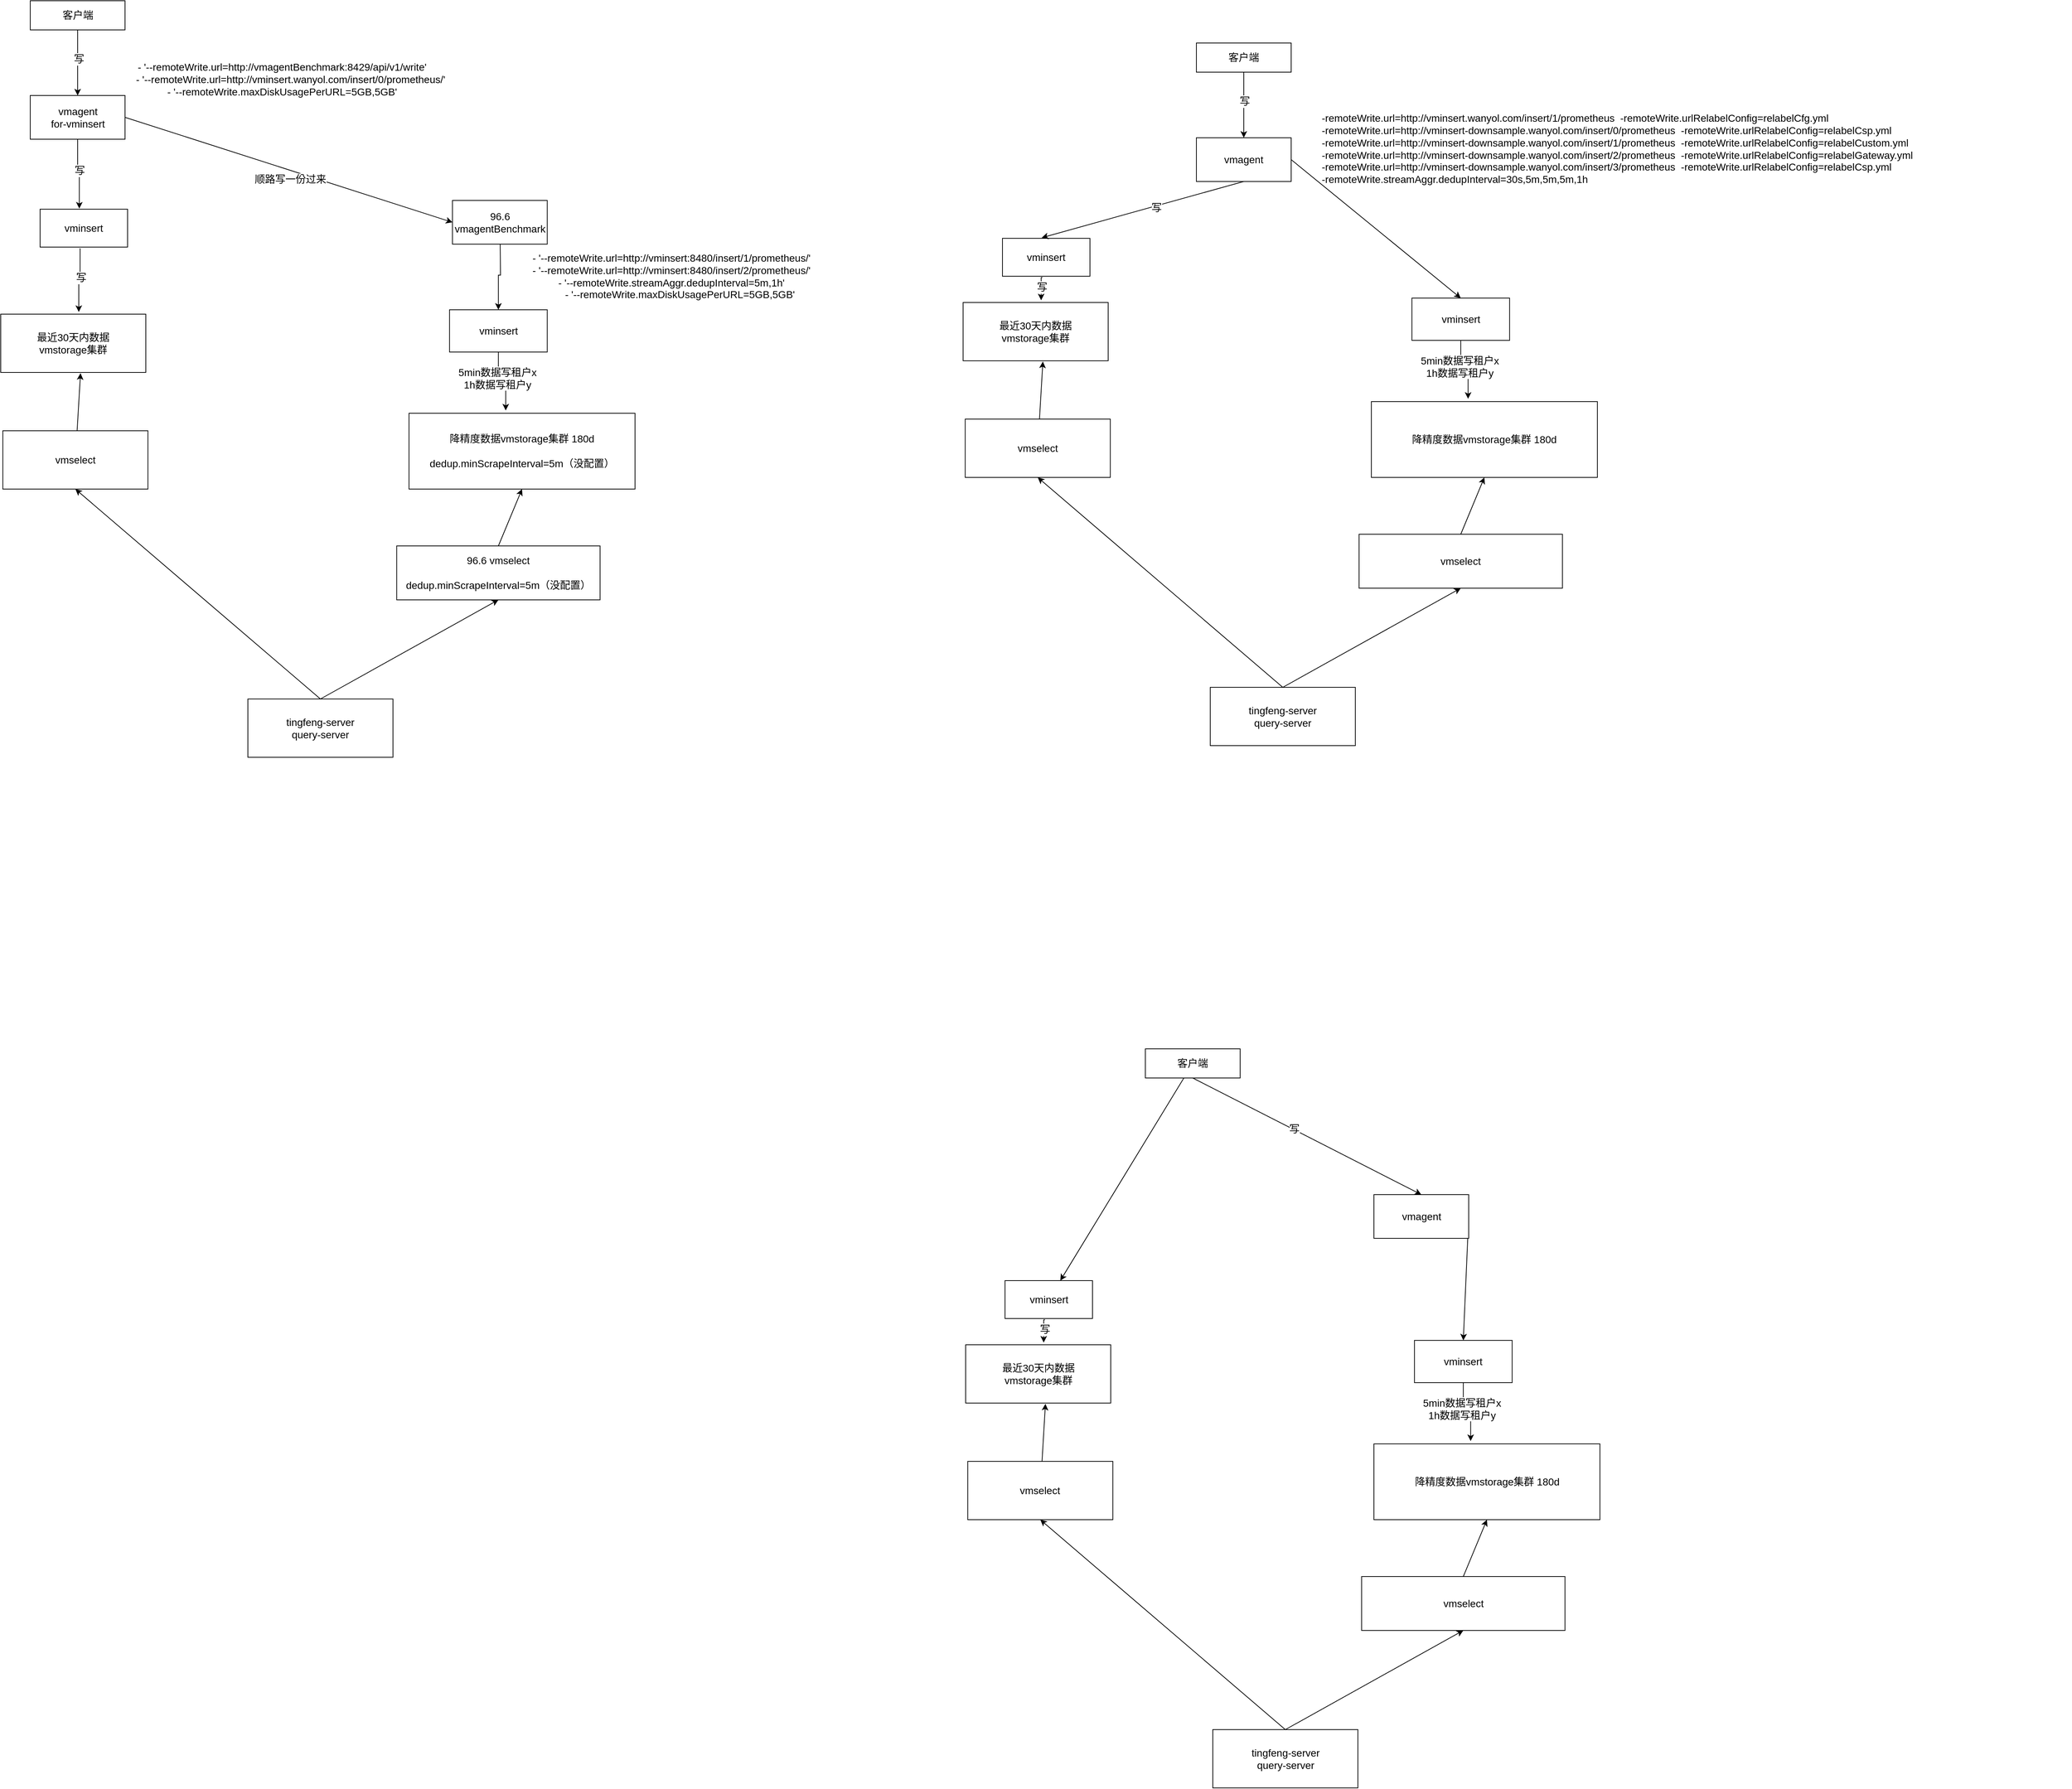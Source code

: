 <mxfile version="24.4.15" type="github">
  <diagram name="第 1 页" id="T7uyHK-B_JqTSwR-4mf9">
    <mxGraphModel dx="3218" dy="-11768" grid="1" gridSize="10" guides="1" tooltips="1" connect="1" arrows="1" fold="1" page="1" pageScale="1" pageWidth="827" pageHeight="1169" math="0" shadow="0">
      <root>
        <mxCell id="0" />
        <mxCell id="1" parent="0" />
        <mxCell id="qLwv4cue99co9azmEMkJ-1" value="最近30天内数据&lt;br style=&quot;font-size: 14px;&quot;&gt;vmstorage集群" style="rounded=0;whiteSpace=wrap;html=1;fontSize=14;" parent="1" vertex="1">
          <mxGeometry x="-720" y="14132" width="199" height="80" as="geometry" />
        </mxCell>
        <mxCell id="qLwv4cue99co9azmEMkJ-2" value="降精度数据vmstorage集群 180d&lt;br style=&quot;font-size: 14px;&quot;&gt;&lt;br style=&quot;font-size: 14px;&quot;&gt;dedup.minScrapeInterval=5m（没配置）" style="rounded=0;whiteSpace=wrap;html=1;fontSize=14;" parent="1" vertex="1">
          <mxGeometry x="-160" y="14268" width="310" height="104" as="geometry" />
        </mxCell>
        <mxCell id="qLwv4cue99co9azmEMkJ-3" style="rounded=0;orthogonalLoop=1;jettySize=auto;html=1;exitX=1;exitY=0.5;exitDx=0;exitDy=0;entryX=0;entryY=0.5;entryDx=0;entryDy=0;fontSize=14;" parent="1" source="qLwv4cue99co9azmEMkJ-5" target="qLwv4cue99co9azmEMkJ-8" edge="1">
          <mxGeometry relative="1" as="geometry" />
        </mxCell>
        <mxCell id="qLwv4cue99co9azmEMkJ-4" value="顺路写一份过来" style="edgeLabel;html=1;align=center;verticalAlign=middle;resizable=0;points=[];fontSize=14;" parent="qLwv4cue99co9azmEMkJ-3" vertex="1" connectable="0">
          <mxGeometry x="0.04" y="-5" relative="1" as="geometry">
            <mxPoint x="-6" y="5" as="offset" />
          </mxGeometry>
        </mxCell>
        <mxCell id="qLwv4cue99co9azmEMkJ-5" value="vmagent&lt;br&gt;for-vminsert" style="rounded=0;whiteSpace=wrap;html=1;fontSize=14;" parent="1" vertex="1">
          <mxGeometry x="-679.5" y="13832" width="130" height="60" as="geometry" />
        </mxCell>
        <mxCell id="qLwv4cue99co9azmEMkJ-6" style="edgeStyle=orthogonalEdgeStyle;rounded=0;orthogonalLoop=1;jettySize=auto;html=1;entryX=0.5;entryY=0;entryDx=0;entryDy=0;fontSize=14;" parent="1" target="qLwv4cue99co9azmEMkJ-10" edge="1">
          <mxGeometry relative="1" as="geometry">
            <mxPoint x="-35" y="14030" as="sourcePoint" />
          </mxGeometry>
        </mxCell>
        <mxCell id="qLwv4cue99co9azmEMkJ-8" value="96.6&lt;br style=&quot;font-size: 14px;&quot;&gt;vmagentBenchmark" style="rounded=0;whiteSpace=wrap;html=1;fontSize=14;" parent="1" vertex="1">
          <mxGeometry x="-100.39" y="13976" width="130" height="60" as="geometry" />
        </mxCell>
        <mxCell id="qLwv4cue99co9azmEMkJ-9" value="vminsert" style="rounded=0;whiteSpace=wrap;html=1;fontSize=14;" parent="1" vertex="1">
          <mxGeometry x="-666" y="13988" width="120" height="52" as="geometry" />
        </mxCell>
        <mxCell id="qLwv4cue99co9azmEMkJ-10" value="vminsert" style="rounded=0;whiteSpace=wrap;html=1;fontSize=14;" parent="1" vertex="1">
          <mxGeometry x="-104.39" y="14126" width="134" height="58" as="geometry" />
        </mxCell>
        <mxCell id="qLwv4cue99co9azmEMkJ-11" style="edgeStyle=orthogonalEdgeStyle;rounded=0;orthogonalLoop=1;jettySize=auto;html=1;exitX=0.5;exitY=1;exitDx=0;exitDy=0;entryX=0.448;entryY=-0.016;entryDx=0;entryDy=0;entryPerimeter=0;fontSize=14;" parent="1" source="qLwv4cue99co9azmEMkJ-5" target="qLwv4cue99co9azmEMkJ-9" edge="1">
          <mxGeometry relative="1" as="geometry" />
        </mxCell>
        <mxCell id="qLwv4cue99co9azmEMkJ-12" value="写" style="edgeLabel;html=1;align=center;verticalAlign=middle;resizable=0;points=[];fontSize=14;" parent="qLwv4cue99co9azmEMkJ-11" vertex="1" connectable="0">
          <mxGeometry x="-0.131" y="2" relative="1" as="geometry">
            <mxPoint as="offset" />
          </mxGeometry>
        </mxCell>
        <mxCell id="qLwv4cue99co9azmEMkJ-13" style="edgeStyle=orthogonalEdgeStyle;rounded=0;orthogonalLoop=1;jettySize=auto;html=1;exitX=0.457;exitY=1.032;exitDx=0;exitDy=0;entryX=0.538;entryY=-0.037;entryDx=0;entryDy=0;entryPerimeter=0;exitPerimeter=0;fontSize=14;" parent="1" source="qLwv4cue99co9azmEMkJ-9" target="qLwv4cue99co9azmEMkJ-1" edge="1">
          <mxGeometry relative="1" as="geometry" />
        </mxCell>
        <mxCell id="qLwv4cue99co9azmEMkJ-14" value="写" style="edgeLabel;html=1;align=center;verticalAlign=middle;resizable=0;points=[];fontSize=14;" parent="qLwv4cue99co9azmEMkJ-13" vertex="1" connectable="0">
          <mxGeometry x="-0.089" y="1" relative="1" as="geometry">
            <mxPoint as="offset" />
          </mxGeometry>
        </mxCell>
        <mxCell id="qLwv4cue99co9azmEMkJ-15" style="rounded=0;orthogonalLoop=1;jettySize=auto;html=1;exitX=0.5;exitY=0;exitDx=0;exitDy=0;entryX=0.5;entryY=1;entryDx=0;entryDy=0;fontSize=14;" parent="1" source="qLwv4cue99co9azmEMkJ-16" target="qLwv4cue99co9azmEMkJ-2" edge="1">
          <mxGeometry relative="1" as="geometry" />
        </mxCell>
        <mxCell id="qLwv4cue99co9azmEMkJ-16" value="96.6 vmselect&lt;br style=&quot;font-size: 14px;&quot;&gt;&lt;br style=&quot;font-size: 14px;&quot;&gt;dedup.minScrapeInterval=5m（没配置）" style="rounded=0;whiteSpace=wrap;html=1;fontSize=14;" parent="1" vertex="1">
          <mxGeometry x="-176.86" y="14450" width="278.94" height="74" as="geometry" />
        </mxCell>
        <mxCell id="qLwv4cue99co9azmEMkJ-17" style="edgeStyle=orthogonalEdgeStyle;rounded=0;orthogonalLoop=1;jettySize=auto;html=1;exitX=0.5;exitY=1;exitDx=0;exitDy=0;entryX=0.428;entryY=-0.037;entryDx=0;entryDy=0;entryPerimeter=0;fontSize=14;" parent="1" source="qLwv4cue99co9azmEMkJ-10" target="qLwv4cue99co9azmEMkJ-2" edge="1">
          <mxGeometry relative="1" as="geometry" />
        </mxCell>
        <mxCell id="qLwv4cue99co9azmEMkJ-18" value="5min数据写租户x&lt;br style=&quot;font-size: 14px;&quot;&gt;1h数据写租户y" style="edgeLabel;html=1;align=center;verticalAlign=middle;resizable=0;points=[];fontSize=14;" parent="qLwv4cue99co9azmEMkJ-17" vertex="1" connectable="0">
          <mxGeometry x="0.081" y="1" relative="1" as="geometry">
            <mxPoint x="-9" y="-5" as="offset" />
          </mxGeometry>
        </mxCell>
        <mxCell id="qLwv4cue99co9azmEMkJ-19" style="edgeStyle=orthogonalEdgeStyle;rounded=0;orthogonalLoop=1;jettySize=auto;html=1;exitX=0.5;exitY=1;exitDx=0;exitDy=0;entryX=0.5;entryY=0;entryDx=0;entryDy=0;fontSize=14;" parent="1" source="qLwv4cue99co9azmEMkJ-21" target="qLwv4cue99co9azmEMkJ-5" edge="1">
          <mxGeometry relative="1" as="geometry" />
        </mxCell>
        <mxCell id="qLwv4cue99co9azmEMkJ-20" value="写" style="edgeLabel;html=1;align=center;verticalAlign=middle;resizable=0;points=[];fontSize=14;" parent="qLwv4cue99co9azmEMkJ-19" vertex="1" connectable="0">
          <mxGeometry x="-0.117" y="1" relative="1" as="geometry">
            <mxPoint as="offset" />
          </mxGeometry>
        </mxCell>
        <mxCell id="qLwv4cue99co9azmEMkJ-21" value="客户端" style="rounded=0;whiteSpace=wrap;html=1;fontSize=14;" parent="1" vertex="1">
          <mxGeometry x="-679.5" y="13702" width="130" height="40" as="geometry" />
        </mxCell>
        <mxCell id="qLwv4cue99co9azmEMkJ-22" style="rounded=0;orthogonalLoop=1;jettySize=auto;html=1;entryX=0.55;entryY=1.013;entryDx=0;entryDy=0;entryPerimeter=0;fontSize=14;" parent="1" source="qLwv4cue99co9azmEMkJ-26" target="qLwv4cue99co9azmEMkJ-1" edge="1">
          <mxGeometry relative="1" as="geometry">
            <mxPoint x="-619" y="14342" as="sourcePoint" />
          </mxGeometry>
        </mxCell>
        <mxCell id="qLwv4cue99co9azmEMkJ-23" style="rounded=0;orthogonalLoop=1;jettySize=auto;html=1;exitX=0.5;exitY=0;exitDx=0;exitDy=0;entryX=0.5;entryY=1;entryDx=0;entryDy=0;fontSize=14;" parent="1" source="qLwv4cue99co9azmEMkJ-24" target="qLwv4cue99co9azmEMkJ-26" edge="1">
          <mxGeometry relative="1" as="geometry" />
        </mxCell>
        <mxCell id="qLwv4cue99co9azmEMkJ-24" value="tingfeng-server&lt;br style=&quot;font-size: 14px;&quot;&gt;query-server" style="rounded=0;whiteSpace=wrap;html=1;fontSize=14;" parent="1" vertex="1">
          <mxGeometry x="-381.0" y="14660" width="199" height="80" as="geometry" />
        </mxCell>
        <mxCell id="qLwv4cue99co9azmEMkJ-25" style="rounded=0;orthogonalLoop=1;jettySize=auto;html=1;exitX=0.5;exitY=0;exitDx=0;exitDy=0;fontSize=14;entryX=0.5;entryY=1;entryDx=0;entryDy=0;" parent="1" source="qLwv4cue99co9azmEMkJ-24" target="qLwv4cue99co9azmEMkJ-16" edge="1">
          <mxGeometry relative="1" as="geometry">
            <mxPoint x="64.39" y="14550" as="targetPoint" />
          </mxGeometry>
        </mxCell>
        <mxCell id="qLwv4cue99co9azmEMkJ-26" value="vmselect" style="rounded=0;whiteSpace=wrap;html=1;fontSize=14;" parent="1" vertex="1">
          <mxGeometry x="-717.11" y="14292" width="199" height="80" as="geometry" />
        </mxCell>
        <mxCell id="qLwv4cue99co9azmEMkJ-27" value="&lt;div style=&quot;font-size: 14px;&quot;&gt;- &#39;--remoteWrite.url=http://vmagentBenchmark:8429/api/v1/write&#39;&lt;/div&gt;&lt;div style=&quot;font-size: 14px;&quot;&gt;&amp;nbsp; &amp;nbsp; &amp;nbsp; - &#39;--remoteWrite.url=http://vminsert.wanyol.com/insert/0/prometheus/&#39;&lt;br style=&quot;font-size: 14px;&quot;&gt;- &#39;--remoteWrite.maxDiskUsagePerURL=5GB,5GB&#39;&lt;br style=&quot;font-size: 14px;&quot;&gt;&lt;/div&gt;" style="text;html=1;align=center;verticalAlign=middle;whiteSpace=wrap;rounded=0;fontSize=14;" parent="1" vertex="1">
          <mxGeometry x="-564.39" y="13780" width="460" height="60" as="geometry" />
        </mxCell>
        <mxCell id="qLwv4cue99co9azmEMkJ-28" value="&lt;div style=&quot;font-size: 14px;&quot;&gt;- &#39;--remoteWrite.url=http://vminsert:8480/insert/1/prometheus/&#39;&lt;br style=&quot;font-size: 14px;&quot;&gt;&lt;span style=&quot;background-color: initial; font-size: 14px;&quot;&gt;- &#39;--remoteWrite.url=http://vminsert:8480/insert/2/prometheus/&#39;&lt;br style=&quot;font-size: 14px;&quot;&gt;&lt;div style=&quot;font-size: 14px;&quot;&gt;- &#39;--remoteWrite.streamAggr.dedupInterval=5m,1h&#39;&lt;/div&gt;&lt;div style=&quot;font-size: 14px;&quot;&gt;&amp;nbsp; &amp;nbsp; &amp;nbsp; - &#39;--remoteWrite.maxDiskUsagePerURL=5GB,5GB&#39;&lt;/div&gt;&lt;/span&gt;&lt;/div&gt;" style="text;html=1;align=center;verticalAlign=middle;whiteSpace=wrap;rounded=0;fontSize=14;" parent="1" vertex="1">
          <mxGeometry y="14040" width="400" height="80" as="geometry" />
        </mxCell>
        <mxCell id="qLwv4cue99co9azmEMkJ-29" value="最近30天内数据&lt;br style=&quot;font-size: 14px;&quot;&gt;vmstorage集群" style="rounded=0;whiteSpace=wrap;html=1;fontSize=14;" parent="1" vertex="1">
          <mxGeometry x="600" y="14116" width="199" height="80" as="geometry" />
        </mxCell>
        <mxCell id="qLwv4cue99co9azmEMkJ-30" value="降精度数据vmstorage集群 180d" style="rounded=0;whiteSpace=wrap;html=1;fontSize=14;" parent="1" vertex="1">
          <mxGeometry x="1160" y="14252" width="310" height="104" as="geometry" />
        </mxCell>
        <mxCell id="qLwv4cue99co9azmEMkJ-31" style="rounded=0;orthogonalLoop=1;jettySize=auto;html=1;exitX=1;exitY=0.5;exitDx=0;exitDy=0;entryX=0.5;entryY=0;entryDx=0;entryDy=0;fontSize=14;" parent="1" source="qLwv4cue99co9azmEMkJ-33" target="qLwv4cue99co9azmEMkJ-37" edge="1">
          <mxGeometry relative="1" as="geometry">
            <mxPoint x="1219.61" y="14046" as="targetPoint" />
          </mxGeometry>
        </mxCell>
        <mxCell id="qLwv4cue99co9azmEMkJ-33" value="vmagent" style="rounded=0;whiteSpace=wrap;html=1;fontSize=14;" parent="1" vertex="1">
          <mxGeometry x="920" y="13890" width="130" height="60" as="geometry" />
        </mxCell>
        <mxCell id="qLwv4cue99co9azmEMkJ-36" value="vminsert" style="rounded=0;whiteSpace=wrap;html=1;fontSize=14;" parent="1" vertex="1">
          <mxGeometry x="654" y="14028" width="120" height="52" as="geometry" />
        </mxCell>
        <mxCell id="qLwv4cue99co9azmEMkJ-37" value="vminsert" style="rounded=0;whiteSpace=wrap;html=1;fontSize=14;" parent="1" vertex="1">
          <mxGeometry x="1215.61" y="14110" width="134" height="58" as="geometry" />
        </mxCell>
        <mxCell id="qLwv4cue99co9azmEMkJ-38" style="rounded=0;orthogonalLoop=1;jettySize=auto;html=1;exitX=0.5;exitY=1;exitDx=0;exitDy=0;entryX=0.448;entryY=-0.016;entryDx=0;entryDy=0;entryPerimeter=0;fontSize=14;" parent="1" source="qLwv4cue99co9azmEMkJ-33" target="qLwv4cue99co9azmEMkJ-36" edge="1">
          <mxGeometry relative="1" as="geometry" />
        </mxCell>
        <mxCell id="qLwv4cue99co9azmEMkJ-39" value="写" style="edgeLabel;html=1;align=center;verticalAlign=middle;resizable=0;points=[];fontSize=14;" parent="qLwv4cue99co9azmEMkJ-38" vertex="1" connectable="0">
          <mxGeometry x="-0.131" y="2" relative="1" as="geometry">
            <mxPoint as="offset" />
          </mxGeometry>
        </mxCell>
        <mxCell id="qLwv4cue99co9azmEMkJ-40" style="edgeStyle=orthogonalEdgeStyle;rounded=0;orthogonalLoop=1;jettySize=auto;html=1;exitX=0.457;exitY=1.032;exitDx=0;exitDy=0;entryX=0.538;entryY=-0.037;entryDx=0;entryDy=0;entryPerimeter=0;exitPerimeter=0;fontSize=14;" parent="1" source="qLwv4cue99co9azmEMkJ-36" target="qLwv4cue99co9azmEMkJ-29" edge="1">
          <mxGeometry relative="1" as="geometry" />
        </mxCell>
        <mxCell id="qLwv4cue99co9azmEMkJ-41" value="写" style="edgeLabel;html=1;align=center;verticalAlign=middle;resizable=0;points=[];fontSize=14;" parent="qLwv4cue99co9azmEMkJ-40" vertex="1" connectable="0">
          <mxGeometry x="-0.089" y="1" relative="1" as="geometry">
            <mxPoint as="offset" />
          </mxGeometry>
        </mxCell>
        <mxCell id="qLwv4cue99co9azmEMkJ-42" style="rounded=0;orthogonalLoop=1;jettySize=auto;html=1;exitX=0.5;exitY=0;exitDx=0;exitDy=0;entryX=0.5;entryY=1;entryDx=0;entryDy=0;fontSize=14;" parent="1" source="qLwv4cue99co9azmEMkJ-43" target="qLwv4cue99co9azmEMkJ-30" edge="1">
          <mxGeometry relative="1" as="geometry" />
        </mxCell>
        <mxCell id="qLwv4cue99co9azmEMkJ-43" value="vmselect" style="rounded=0;whiteSpace=wrap;html=1;fontSize=14;" parent="1" vertex="1">
          <mxGeometry x="1143.14" y="14434" width="278.94" height="74" as="geometry" />
        </mxCell>
        <mxCell id="qLwv4cue99co9azmEMkJ-44" style="edgeStyle=orthogonalEdgeStyle;rounded=0;orthogonalLoop=1;jettySize=auto;html=1;exitX=0.5;exitY=1;exitDx=0;exitDy=0;entryX=0.428;entryY=-0.037;entryDx=0;entryDy=0;entryPerimeter=0;fontSize=14;" parent="1" source="qLwv4cue99co9azmEMkJ-37" target="qLwv4cue99co9azmEMkJ-30" edge="1">
          <mxGeometry relative="1" as="geometry" />
        </mxCell>
        <mxCell id="qLwv4cue99co9azmEMkJ-45" value="5min数据写租户x&lt;br style=&quot;font-size: 14px;&quot;&gt;1h数据写租户y" style="edgeLabel;html=1;align=center;verticalAlign=middle;resizable=0;points=[];fontSize=14;" parent="qLwv4cue99co9azmEMkJ-44" vertex="1" connectable="0">
          <mxGeometry x="0.081" y="1" relative="1" as="geometry">
            <mxPoint x="-9" y="-5" as="offset" />
          </mxGeometry>
        </mxCell>
        <mxCell id="qLwv4cue99co9azmEMkJ-46" style="edgeStyle=orthogonalEdgeStyle;rounded=0;orthogonalLoop=1;jettySize=auto;html=1;exitX=0.5;exitY=1;exitDx=0;exitDy=0;entryX=0.5;entryY=0;entryDx=0;entryDy=0;fontSize=14;" parent="1" source="qLwv4cue99co9azmEMkJ-48" target="qLwv4cue99co9azmEMkJ-33" edge="1">
          <mxGeometry relative="1" as="geometry" />
        </mxCell>
        <mxCell id="qLwv4cue99co9azmEMkJ-47" value="写" style="edgeLabel;html=1;align=center;verticalAlign=middle;resizable=0;points=[];fontSize=14;" parent="qLwv4cue99co9azmEMkJ-46" vertex="1" connectable="0">
          <mxGeometry x="-0.117" y="1" relative="1" as="geometry">
            <mxPoint as="offset" />
          </mxGeometry>
        </mxCell>
        <mxCell id="qLwv4cue99co9azmEMkJ-48" value="客户端" style="rounded=0;whiteSpace=wrap;html=1;fontSize=14;" parent="1" vertex="1">
          <mxGeometry x="920" y="13760" width="130" height="40" as="geometry" />
        </mxCell>
        <mxCell id="qLwv4cue99co9azmEMkJ-49" style="rounded=0;orthogonalLoop=1;jettySize=auto;html=1;entryX=0.55;entryY=1.013;entryDx=0;entryDy=0;entryPerimeter=0;fontSize=14;" parent="1" source="qLwv4cue99co9azmEMkJ-53" target="qLwv4cue99co9azmEMkJ-29" edge="1">
          <mxGeometry relative="1" as="geometry">
            <mxPoint x="701" y="14326" as="sourcePoint" />
          </mxGeometry>
        </mxCell>
        <mxCell id="qLwv4cue99co9azmEMkJ-50" style="rounded=0;orthogonalLoop=1;jettySize=auto;html=1;exitX=0.5;exitY=0;exitDx=0;exitDy=0;entryX=0.5;entryY=1;entryDx=0;entryDy=0;fontSize=14;" parent="1" source="qLwv4cue99co9azmEMkJ-51" target="qLwv4cue99co9azmEMkJ-53" edge="1">
          <mxGeometry relative="1" as="geometry" />
        </mxCell>
        <mxCell id="qLwv4cue99co9azmEMkJ-51" value="tingfeng-server&lt;br style=&quot;font-size: 14px;&quot;&gt;query-server" style="rounded=0;whiteSpace=wrap;html=1;fontSize=14;" parent="1" vertex="1">
          <mxGeometry x="939" y="14644" width="199" height="80" as="geometry" />
        </mxCell>
        <mxCell id="qLwv4cue99co9azmEMkJ-52" style="rounded=0;orthogonalLoop=1;jettySize=auto;html=1;exitX=0.5;exitY=0;exitDx=0;exitDy=0;fontSize=14;entryX=0.5;entryY=1;entryDx=0;entryDy=0;" parent="1" source="qLwv4cue99co9azmEMkJ-51" target="qLwv4cue99co9azmEMkJ-43" edge="1">
          <mxGeometry relative="1" as="geometry">
            <mxPoint x="1384.39" y="14534" as="targetPoint" />
          </mxGeometry>
        </mxCell>
        <mxCell id="qLwv4cue99co9azmEMkJ-53" value="vmselect" style="rounded=0;whiteSpace=wrap;html=1;fontSize=14;" parent="1" vertex="1">
          <mxGeometry x="602.89" y="14276" width="199" height="80" as="geometry" />
        </mxCell>
        <mxCell id="qLwv4cue99co9azmEMkJ-54" value="&lt;div style=&quot;font-size: 14px;&quot;&gt;&lt;div&gt;-remoteWrite.url=http://vminsert.wanyol.com/insert/1/prometheus&amp;nbsp; -remoteWrite.urlRelabelConfig=relabelCfg.yml&amp;nbsp;&lt;/div&gt;&lt;div&gt;-remoteWrite.url=http://vminsert-downsample.wanyol.com/insert/0/prometheus&amp;nbsp; -remoteWrite.urlRelabelConfig=relabelCsp.yml&amp;nbsp;&lt;/div&gt;&lt;div&gt;-remoteWrite.url=http://vminsert-downsample.wanyol.com/insert/1/prometheus&amp;nbsp; -remoteWrite.urlRelabelConfig=relabelCustom.yml&amp;nbsp;&lt;/div&gt;&lt;div&gt;-remoteWrite.url=http://vminsert-downsample.wanyol.com/insert/2/prometheus&amp;nbsp; -remoteWrite.urlRelabelConfig=relabelGateway.yml&amp;nbsp;&lt;/div&gt;&lt;div&gt;-remoteWrite.url=http://vminsert-downsample.wanyol.com/insert/3/prometheus&amp;nbsp; -remoteWrite.urlRelabelConfig=relabelCsp.yml&amp;nbsp;&lt;/div&gt;&lt;div&gt;-remoteWrite.streamAggr.dedupInterval=30s,5m,5m,5m,1h&lt;/div&gt;&lt;/div&gt;" style="text;html=1;align=left;verticalAlign=middle;whiteSpace=wrap;rounded=0;fontSize=14;" parent="1" vertex="1">
          <mxGeometry x="1090" y="13750" width="1030" height="309" as="geometry" />
        </mxCell>
        <mxCell id="TWpxHyXrX3fDVIPRaRkj-1" value="最近30天内数据&lt;br style=&quot;font-size: 14px;&quot;&gt;vmstorage集群" style="rounded=0;whiteSpace=wrap;html=1;fontSize=14;" vertex="1" parent="1">
          <mxGeometry x="603.5" y="15546" width="199" height="80" as="geometry" />
        </mxCell>
        <mxCell id="TWpxHyXrX3fDVIPRaRkj-2" value="降精度数据vmstorage集群 180d" style="rounded=0;whiteSpace=wrap;html=1;fontSize=14;" vertex="1" parent="1">
          <mxGeometry x="1163.5" y="15682" width="310" height="104" as="geometry" />
        </mxCell>
        <mxCell id="TWpxHyXrX3fDVIPRaRkj-3" style="rounded=0;orthogonalLoop=1;jettySize=auto;html=1;exitX=1;exitY=0.5;exitDx=0;exitDy=0;entryX=0.5;entryY=0;entryDx=0;entryDy=0;fontSize=14;" edge="1" parent="1" source="TWpxHyXrX3fDVIPRaRkj-4" target="TWpxHyXrX3fDVIPRaRkj-6">
          <mxGeometry relative="1" as="geometry">
            <mxPoint x="1223.11" y="15476" as="targetPoint" />
          </mxGeometry>
        </mxCell>
        <mxCell id="TWpxHyXrX3fDVIPRaRkj-4" value="vmagent" style="rounded=0;whiteSpace=wrap;html=1;fontSize=14;" vertex="1" parent="1">
          <mxGeometry x="1163.5" y="15340" width="130" height="60" as="geometry" />
        </mxCell>
        <mxCell id="TWpxHyXrX3fDVIPRaRkj-5" value="vminsert" style="rounded=0;whiteSpace=wrap;html=1;fontSize=14;" vertex="1" parent="1">
          <mxGeometry x="657.5" y="15458" width="120" height="52" as="geometry" />
        </mxCell>
        <mxCell id="TWpxHyXrX3fDVIPRaRkj-6" value="vminsert" style="rounded=0;whiteSpace=wrap;html=1;fontSize=14;" vertex="1" parent="1">
          <mxGeometry x="1219.11" y="15540" width="134" height="58" as="geometry" />
        </mxCell>
        <mxCell id="TWpxHyXrX3fDVIPRaRkj-9" style="edgeStyle=orthogonalEdgeStyle;rounded=0;orthogonalLoop=1;jettySize=auto;html=1;exitX=0.457;exitY=1.032;exitDx=0;exitDy=0;entryX=0.538;entryY=-0.037;entryDx=0;entryDy=0;entryPerimeter=0;exitPerimeter=0;fontSize=14;" edge="1" parent="1" source="TWpxHyXrX3fDVIPRaRkj-5" target="TWpxHyXrX3fDVIPRaRkj-1">
          <mxGeometry relative="1" as="geometry" />
        </mxCell>
        <mxCell id="TWpxHyXrX3fDVIPRaRkj-10" value="写" style="edgeLabel;html=1;align=center;verticalAlign=middle;resizable=0;points=[];fontSize=14;" vertex="1" connectable="0" parent="TWpxHyXrX3fDVIPRaRkj-9">
          <mxGeometry x="-0.089" y="1" relative="1" as="geometry">
            <mxPoint as="offset" />
          </mxGeometry>
        </mxCell>
        <mxCell id="TWpxHyXrX3fDVIPRaRkj-11" style="rounded=0;orthogonalLoop=1;jettySize=auto;html=1;exitX=0.5;exitY=0;exitDx=0;exitDy=0;entryX=0.5;entryY=1;entryDx=0;entryDy=0;fontSize=14;" edge="1" parent="1" source="TWpxHyXrX3fDVIPRaRkj-12" target="TWpxHyXrX3fDVIPRaRkj-2">
          <mxGeometry relative="1" as="geometry" />
        </mxCell>
        <mxCell id="TWpxHyXrX3fDVIPRaRkj-12" value="vmselect" style="rounded=0;whiteSpace=wrap;html=1;fontSize=14;" vertex="1" parent="1">
          <mxGeometry x="1146.64" y="15864" width="278.94" height="74" as="geometry" />
        </mxCell>
        <mxCell id="TWpxHyXrX3fDVIPRaRkj-13" style="edgeStyle=orthogonalEdgeStyle;rounded=0;orthogonalLoop=1;jettySize=auto;html=1;exitX=0.5;exitY=1;exitDx=0;exitDy=0;entryX=0.428;entryY=-0.037;entryDx=0;entryDy=0;entryPerimeter=0;fontSize=14;" edge="1" parent="1" source="TWpxHyXrX3fDVIPRaRkj-6" target="TWpxHyXrX3fDVIPRaRkj-2">
          <mxGeometry relative="1" as="geometry" />
        </mxCell>
        <mxCell id="TWpxHyXrX3fDVIPRaRkj-14" value="5min数据写租户x&lt;br style=&quot;font-size: 14px;&quot;&gt;1h数据写租户y" style="edgeLabel;html=1;align=center;verticalAlign=middle;resizable=0;points=[];fontSize=14;" vertex="1" connectable="0" parent="TWpxHyXrX3fDVIPRaRkj-13">
          <mxGeometry x="0.081" y="1" relative="1" as="geometry">
            <mxPoint x="-9" y="-5" as="offset" />
          </mxGeometry>
        </mxCell>
        <mxCell id="TWpxHyXrX3fDVIPRaRkj-15" style="rounded=0;orthogonalLoop=1;jettySize=auto;html=1;exitX=0.5;exitY=1;exitDx=0;exitDy=0;entryX=0.5;entryY=0;entryDx=0;entryDy=0;fontSize=14;" edge="1" parent="1" source="TWpxHyXrX3fDVIPRaRkj-17" target="TWpxHyXrX3fDVIPRaRkj-4">
          <mxGeometry relative="1" as="geometry" />
        </mxCell>
        <mxCell id="TWpxHyXrX3fDVIPRaRkj-16" value="写" style="edgeLabel;html=1;align=center;verticalAlign=middle;resizable=0;points=[];fontSize=14;" vertex="1" connectable="0" parent="TWpxHyXrX3fDVIPRaRkj-15">
          <mxGeometry x="-0.117" y="1" relative="1" as="geometry">
            <mxPoint as="offset" />
          </mxGeometry>
        </mxCell>
        <mxCell id="TWpxHyXrX3fDVIPRaRkj-23" style="rounded=0;orthogonalLoop=1;jettySize=auto;html=1;" edge="1" parent="1" source="TWpxHyXrX3fDVIPRaRkj-17" target="TWpxHyXrX3fDVIPRaRkj-5">
          <mxGeometry relative="1" as="geometry" />
        </mxCell>
        <mxCell id="TWpxHyXrX3fDVIPRaRkj-17" value="客户端" style="rounded=0;whiteSpace=wrap;html=1;fontSize=14;" vertex="1" parent="1">
          <mxGeometry x="850" y="15140" width="130" height="40" as="geometry" />
        </mxCell>
        <mxCell id="TWpxHyXrX3fDVIPRaRkj-18" style="rounded=0;orthogonalLoop=1;jettySize=auto;html=1;entryX=0.55;entryY=1.013;entryDx=0;entryDy=0;entryPerimeter=0;fontSize=14;" edge="1" parent="1" source="TWpxHyXrX3fDVIPRaRkj-22" target="TWpxHyXrX3fDVIPRaRkj-1">
          <mxGeometry relative="1" as="geometry">
            <mxPoint x="704.5" y="15756" as="sourcePoint" />
          </mxGeometry>
        </mxCell>
        <mxCell id="TWpxHyXrX3fDVIPRaRkj-19" style="rounded=0;orthogonalLoop=1;jettySize=auto;html=1;exitX=0.5;exitY=0;exitDx=0;exitDy=0;entryX=0.5;entryY=1;entryDx=0;entryDy=0;fontSize=14;" edge="1" parent="1" source="TWpxHyXrX3fDVIPRaRkj-20" target="TWpxHyXrX3fDVIPRaRkj-22">
          <mxGeometry relative="1" as="geometry" />
        </mxCell>
        <mxCell id="TWpxHyXrX3fDVIPRaRkj-20" value="tingfeng-server&lt;br style=&quot;font-size: 14px;&quot;&gt;query-server" style="rounded=0;whiteSpace=wrap;html=1;fontSize=14;" vertex="1" parent="1">
          <mxGeometry x="942.5" y="16074" width="199" height="80" as="geometry" />
        </mxCell>
        <mxCell id="TWpxHyXrX3fDVIPRaRkj-21" style="rounded=0;orthogonalLoop=1;jettySize=auto;html=1;exitX=0.5;exitY=0;exitDx=0;exitDy=0;fontSize=14;entryX=0.5;entryY=1;entryDx=0;entryDy=0;" edge="1" parent="1" source="TWpxHyXrX3fDVIPRaRkj-20" target="TWpxHyXrX3fDVIPRaRkj-12">
          <mxGeometry relative="1" as="geometry">
            <mxPoint x="1387.89" y="15964" as="targetPoint" />
          </mxGeometry>
        </mxCell>
        <mxCell id="TWpxHyXrX3fDVIPRaRkj-22" value="vmselect" style="rounded=0;whiteSpace=wrap;html=1;fontSize=14;" vertex="1" parent="1">
          <mxGeometry x="606.39" y="15706" width="199" height="80" as="geometry" />
        </mxCell>
      </root>
    </mxGraphModel>
  </diagram>
</mxfile>
